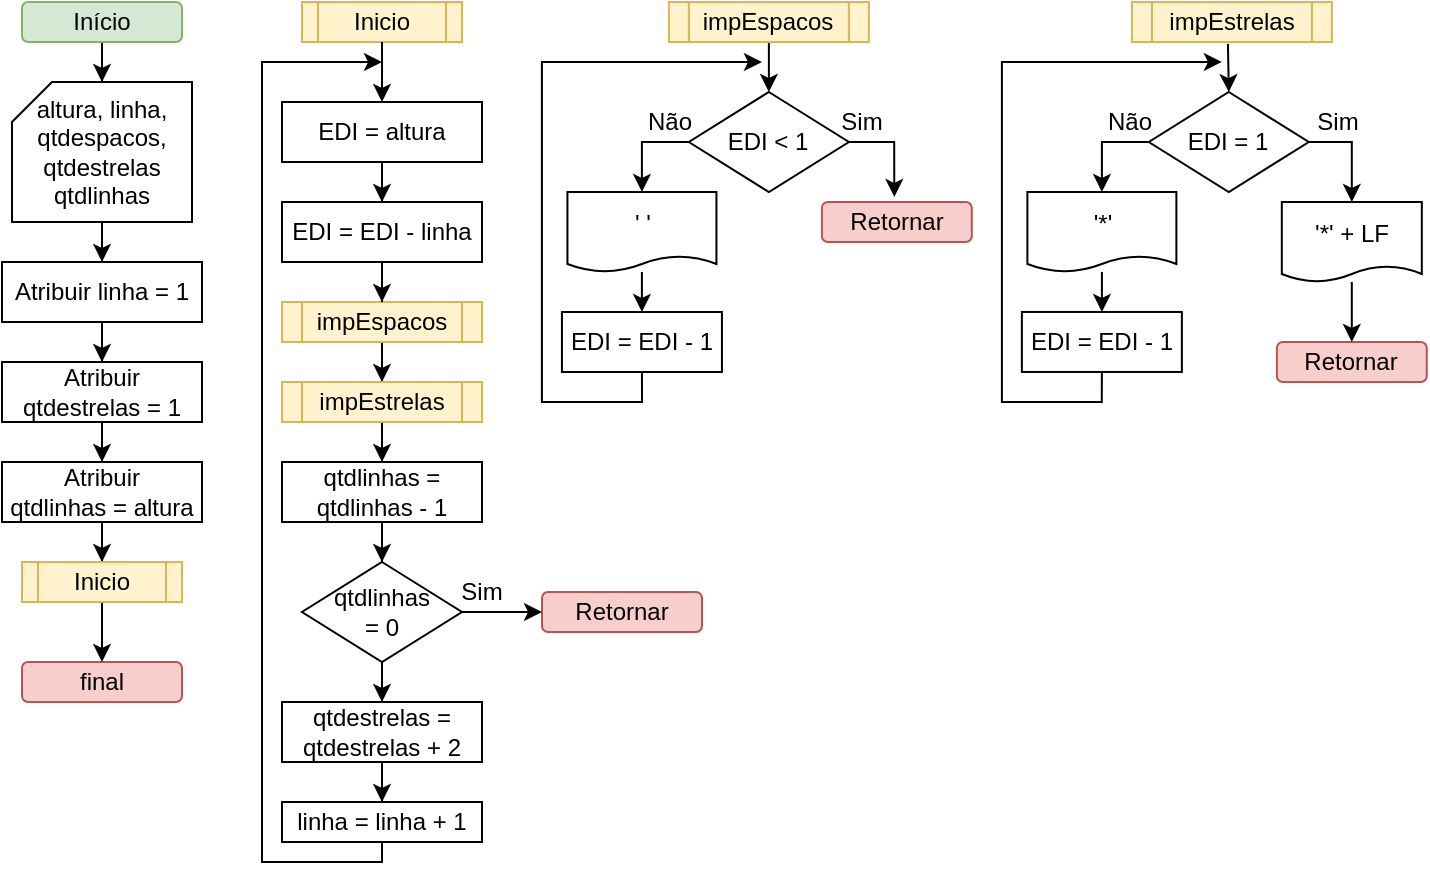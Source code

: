 <mxfile version="14.9.6" type="device"><diagram id="C5RBs43oDa-KdzZeNtuy" name="Page-1"><mxGraphModel dx="931" dy="563" grid="1" gridSize="10" guides="1" tooltips="1" connect="1" arrows="1" fold="1" page="1" pageScale="1" pageWidth="827" pageHeight="1169" math="0" shadow="0"><root><mxCell id="WIyWlLk6GJQsqaUBKTNV-0"/><mxCell id="WIyWlLk6GJQsqaUBKTNV-1" parent="WIyWlLk6GJQsqaUBKTNV-0"/><mxCell id="No4_N6r1btiwLpPyv4z4-10" value="" style="edgeStyle=orthogonalEdgeStyle;rounded=0;orthogonalLoop=1;jettySize=auto;html=1;" parent="WIyWlLk6GJQsqaUBKTNV-1" source="No4_N6r1btiwLpPyv4z4-1" target="No4_N6r1btiwLpPyv4z4-9" edge="1"><mxGeometry relative="1" as="geometry"/></mxCell><mxCell id="No4_N6r1btiwLpPyv4z4-1" value="Início" style="rounded=1;whiteSpace=wrap;html=1;fillColor=#d5e8d4;strokeColor=#82b366;" parent="WIyWlLk6GJQsqaUBKTNV-1" vertex="1"><mxGeometry x="70" y="40" width="80" height="20" as="geometry"/></mxCell><mxCell id="No4_N6r1btiwLpPyv4z4-12" value="" style="edgeStyle=orthogonalEdgeStyle;rounded=0;orthogonalLoop=1;jettySize=auto;html=1;" parent="WIyWlLk6GJQsqaUBKTNV-1" source="No4_N6r1btiwLpPyv4z4-9" target="No4_N6r1btiwLpPyv4z4-11" edge="1"><mxGeometry relative="1" as="geometry"/></mxCell><mxCell id="No4_N6r1btiwLpPyv4z4-9" value="altura, linha,&lt;br&gt;qtdespacos,&lt;br&gt;qtdestrelas&lt;br&gt;qtdlinhas" style="shape=card;whiteSpace=wrap;html=1;size=20;" parent="WIyWlLk6GJQsqaUBKTNV-1" vertex="1"><mxGeometry x="65" y="80" width="90" height="70" as="geometry"/></mxCell><mxCell id="No4_N6r1btiwLpPyv4z4-14" value="" style="edgeStyle=orthogonalEdgeStyle;rounded=0;orthogonalLoop=1;jettySize=auto;html=1;" parent="WIyWlLk6GJQsqaUBKTNV-1" source="No4_N6r1btiwLpPyv4z4-11" target="No4_N6r1btiwLpPyv4z4-13" edge="1"><mxGeometry relative="1" as="geometry"/></mxCell><mxCell id="No4_N6r1btiwLpPyv4z4-11" value="Atribuir linha = 1" style="whiteSpace=wrap;html=1;" parent="WIyWlLk6GJQsqaUBKTNV-1" vertex="1"><mxGeometry x="60" y="170" width="100" height="30" as="geometry"/></mxCell><mxCell id="No4_N6r1btiwLpPyv4z4-16" value="" style="edgeStyle=orthogonalEdgeStyle;rounded=0;orthogonalLoop=1;jettySize=auto;html=1;" parent="WIyWlLk6GJQsqaUBKTNV-1" source="No4_N6r1btiwLpPyv4z4-13" target="No4_N6r1btiwLpPyv4z4-15" edge="1"><mxGeometry relative="1" as="geometry"/></mxCell><mxCell id="No4_N6r1btiwLpPyv4z4-13" value="Atribuir qtdestrelas = 1" style="whiteSpace=wrap;html=1;" parent="WIyWlLk6GJQsqaUBKTNV-1" vertex="1"><mxGeometry x="60" y="220" width="100" height="30" as="geometry"/></mxCell><mxCell id="No4_N6r1btiwLpPyv4z4-69" value="" style="edgeStyle=orthogonalEdgeStyle;rounded=0;orthogonalLoop=1;jettySize=auto;html=1;" parent="WIyWlLk6GJQsqaUBKTNV-1" source="No4_N6r1btiwLpPyv4z4-15" target="No4_N6r1btiwLpPyv4z4-68" edge="1"><mxGeometry relative="1" as="geometry"/></mxCell><mxCell id="No4_N6r1btiwLpPyv4z4-15" value="Atribuir &lt;br&gt;qtdlinhas = altura" style="whiteSpace=wrap;html=1;" parent="WIyWlLk6GJQsqaUBKTNV-1" vertex="1"><mxGeometry x="60" y="270" width="100" height="30" as="geometry"/></mxCell><mxCell id="No4_N6r1btiwLpPyv4z4-45" value="Inicio" style="shape=process;whiteSpace=wrap;html=1;backgroundOutline=1;fillColor=#fff2cc;strokeColor=#d6b656;" parent="WIyWlLk6GJQsqaUBKTNV-1" vertex="1"><mxGeometry x="210" y="40" width="80" height="20" as="geometry"/></mxCell><mxCell id="No4_N6r1btiwLpPyv4z4-46" value="Retornar" style="rounded=1;whiteSpace=wrap;html=1;fillColor=#f8cecc;strokeColor=#b85450;" parent="WIyWlLk6GJQsqaUBKTNV-1" vertex="1"><mxGeometry x="330" y="335" width="80" height="20" as="geometry"/></mxCell><mxCell id="No4_N6r1btiwLpPyv4z4-47" value="" style="edgeStyle=orthogonalEdgeStyle;rounded=0;orthogonalLoop=1;jettySize=auto;html=1;exitX=0.5;exitY=1;exitDx=0;exitDy=0;" parent="WIyWlLk6GJQsqaUBKTNV-1" source="No4_N6r1btiwLpPyv4z4-45" target="No4_N6r1btiwLpPyv4z4-49" edge="1"><mxGeometry relative="1" as="geometry"><mxPoint x="250" y="70" as="sourcePoint"/></mxGeometry></mxCell><mxCell id="No4_N6r1btiwLpPyv4z4-48" value="" style="edgeStyle=orthogonalEdgeStyle;rounded=0;orthogonalLoop=1;jettySize=auto;html=1;" parent="WIyWlLk6GJQsqaUBKTNV-1" source="No4_N6r1btiwLpPyv4z4-49" target="No4_N6r1btiwLpPyv4z4-55" edge="1"><mxGeometry relative="1" as="geometry"/></mxCell><mxCell id="No4_N6r1btiwLpPyv4z4-49" value="EDI = altura" style="whiteSpace=wrap;html=1;" parent="WIyWlLk6GJQsqaUBKTNV-1" vertex="1"><mxGeometry x="200" y="90" width="100" height="30" as="geometry"/></mxCell><mxCell id="No4_N6r1btiwLpPyv4z4-50" value="" style="edgeStyle=orthogonalEdgeStyle;rounded=0;orthogonalLoop=1;jettySize=auto;html=1;" parent="WIyWlLk6GJQsqaUBKTNV-1" source="No4_N6r1btiwLpPyv4z4-51" target="No4_N6r1btiwLpPyv4z4-53" edge="1"><mxGeometry relative="1" as="geometry"/></mxCell><mxCell id="No4_N6r1btiwLpPyv4z4-51" value="impEspacos" style="shape=process;whiteSpace=wrap;html=1;backgroundOutline=1;fillColor=#fff2cc;strokeColor=#d6b656;" parent="WIyWlLk6GJQsqaUBKTNV-1" vertex="1"><mxGeometry x="200" y="190" width="100" height="20" as="geometry"/></mxCell><mxCell id="No4_N6r1btiwLpPyv4z4-52" value="" style="edgeStyle=orthogonalEdgeStyle;rounded=0;orthogonalLoop=1;jettySize=auto;html=1;" parent="WIyWlLk6GJQsqaUBKTNV-1" source="No4_N6r1btiwLpPyv4z4-53" target="No4_N6r1btiwLpPyv4z4-57" edge="1"><mxGeometry relative="1" as="geometry"/></mxCell><mxCell id="No4_N6r1btiwLpPyv4z4-53" value="impEstrelas" style="shape=process;whiteSpace=wrap;html=1;backgroundOutline=1;fillColor=#fff2cc;strokeColor=#d6b656;" parent="WIyWlLk6GJQsqaUBKTNV-1" vertex="1"><mxGeometry x="200" y="230" width="100" height="20" as="geometry"/></mxCell><mxCell id="No4_N6r1btiwLpPyv4z4-54" value="" style="edgeStyle=orthogonalEdgeStyle;rounded=0;orthogonalLoop=1;jettySize=auto;html=1;" parent="WIyWlLk6GJQsqaUBKTNV-1" source="No4_N6r1btiwLpPyv4z4-55" target="No4_N6r1btiwLpPyv4z4-51" edge="1"><mxGeometry relative="1" as="geometry"><mxPoint x="250" y="210" as="targetPoint"/></mxGeometry></mxCell><mxCell id="No4_N6r1btiwLpPyv4z4-55" value="EDI = EDI - linha" style="whiteSpace=wrap;html=1;" parent="WIyWlLk6GJQsqaUBKTNV-1" vertex="1"><mxGeometry x="200" y="140" width="100" height="30" as="geometry"/></mxCell><mxCell id="No4_N6r1btiwLpPyv4z4-56" value="" style="edgeStyle=orthogonalEdgeStyle;rounded=0;orthogonalLoop=1;jettySize=auto;html=1;" parent="WIyWlLk6GJQsqaUBKTNV-1" source="No4_N6r1btiwLpPyv4z4-57" target="No4_N6r1btiwLpPyv4z4-60" edge="1"><mxGeometry relative="1" as="geometry"/></mxCell><mxCell id="No4_N6r1btiwLpPyv4z4-57" value="qtdlinhas = qtdlinhas - 1" style="whiteSpace=wrap;html=1;" parent="WIyWlLk6GJQsqaUBKTNV-1" vertex="1"><mxGeometry x="200" y="270" width="100" height="30" as="geometry"/></mxCell><mxCell id="No4_N6r1btiwLpPyv4z4-58" value="" style="edgeStyle=orthogonalEdgeStyle;rounded=0;orthogonalLoop=1;jettySize=auto;html=1;" parent="WIyWlLk6GJQsqaUBKTNV-1" source="No4_N6r1btiwLpPyv4z4-60" target="No4_N6r1btiwLpPyv4z4-62" edge="1"><mxGeometry relative="1" as="geometry"/></mxCell><mxCell id="2KngbIbvb7lWcnKWCdYe-80" value="" style="edgeStyle=orthogonalEdgeStyle;rounded=0;orthogonalLoop=1;jettySize=auto;html=1;" edge="1" parent="WIyWlLk6GJQsqaUBKTNV-1" source="No4_N6r1btiwLpPyv4z4-60" target="No4_N6r1btiwLpPyv4z4-46"><mxGeometry relative="1" as="geometry"/></mxCell><mxCell id="No4_N6r1btiwLpPyv4z4-60" value="qtdlinhas&lt;br&gt;= 0" style="rhombus;whiteSpace=wrap;html=1;" parent="WIyWlLk6GJQsqaUBKTNV-1" vertex="1"><mxGeometry x="210" y="320" width="80" height="50" as="geometry"/></mxCell><mxCell id="No4_N6r1btiwLpPyv4z4-61" value="" style="edgeStyle=orthogonalEdgeStyle;rounded=0;orthogonalLoop=1;jettySize=auto;html=1;" parent="WIyWlLk6GJQsqaUBKTNV-1" source="No4_N6r1btiwLpPyv4z4-62" target="No4_N6r1btiwLpPyv4z4-64" edge="1"><mxGeometry relative="1" as="geometry"/></mxCell><mxCell id="No4_N6r1btiwLpPyv4z4-62" value="qtdestrelas = qtdestrelas&amp;nbsp;+ 2" style="whiteSpace=wrap;html=1;" parent="WIyWlLk6GJQsqaUBKTNV-1" vertex="1"><mxGeometry x="200" y="390" width="100" height="30" as="geometry"/></mxCell><mxCell id="No4_N6r1btiwLpPyv4z4-63" style="edgeStyle=orthogonalEdgeStyle;rounded=0;orthogonalLoop=1;jettySize=auto;html=1;exitX=0.5;exitY=1;exitDx=0;exitDy=0;" parent="WIyWlLk6GJQsqaUBKTNV-1" source="No4_N6r1btiwLpPyv4z4-64" edge="1"><mxGeometry relative="1" as="geometry"><mxPoint x="250" y="70" as="targetPoint"/><Array as="points"><mxPoint x="250" y="470"/><mxPoint x="190" y="470"/><mxPoint x="190" y="70"/></Array></mxGeometry></mxCell><mxCell id="No4_N6r1btiwLpPyv4z4-64" value="linha = linha&amp;nbsp;+ 1" style="whiteSpace=wrap;html=1;" parent="WIyWlLk6GJQsqaUBKTNV-1" vertex="1"><mxGeometry x="200" y="440" width="100" height="20" as="geometry"/></mxCell><mxCell id="No4_N6r1btiwLpPyv4z4-65" value="final" style="rounded=1;whiteSpace=wrap;html=1;fillColor=#f8cecc;strokeColor=#b85450;" parent="WIyWlLk6GJQsqaUBKTNV-1" vertex="1"><mxGeometry x="70" y="370" width="80" height="20" as="geometry"/></mxCell><mxCell id="No4_N6r1btiwLpPyv4z4-67" value="Sim" style="text;html=1;strokeColor=none;fillColor=none;align=center;verticalAlign=middle;whiteSpace=wrap;rounded=0;" parent="WIyWlLk6GJQsqaUBKTNV-1" vertex="1"><mxGeometry x="280" y="320" width="40" height="30" as="geometry"/></mxCell><mxCell id="No4_N6r1btiwLpPyv4z4-70" value="" style="edgeStyle=orthogonalEdgeStyle;rounded=0;orthogonalLoop=1;jettySize=auto;html=1;" parent="WIyWlLk6GJQsqaUBKTNV-1" source="No4_N6r1btiwLpPyv4z4-68" target="No4_N6r1btiwLpPyv4z4-65" edge="1"><mxGeometry relative="1" as="geometry"/></mxCell><mxCell id="No4_N6r1btiwLpPyv4z4-68" value="Inicio" style="shape=process;whiteSpace=wrap;html=1;backgroundOutline=1;fillColor=#fff2cc;strokeColor=#d6b656;" parent="WIyWlLk6GJQsqaUBKTNV-1" vertex="1"><mxGeometry x="70" y="320" width="80" height="20" as="geometry"/></mxCell><mxCell id="2KngbIbvb7lWcnKWCdYe-20" style="edgeStyle=orthogonalEdgeStyle;rounded=0;orthogonalLoop=1;jettySize=auto;html=1;exitX=0.5;exitY=1;exitDx=0;exitDy=0;entryX=0.5;entryY=0;entryDx=0;entryDy=0;" edge="1" parent="WIyWlLk6GJQsqaUBKTNV-1" source="No4_N6r1btiwLpPyv4z4-71" target="No4_N6r1btiwLpPyv4z4-72"><mxGeometry relative="1" as="geometry"><mxPoint x="443.44" y="65" as="sourcePoint"/></mxGeometry></mxCell><mxCell id="No4_N6r1btiwLpPyv4z4-71" value="impEspacos" style="shape=process;whiteSpace=wrap;html=1;backgroundOutline=1;fillColor=#fff2cc;strokeColor=#d6b656;" parent="WIyWlLk6GJQsqaUBKTNV-1" vertex="1"><mxGeometry x="393.44" y="40" width="100" height="20" as="geometry"/></mxCell><mxCell id="2KngbIbvb7lWcnKWCdYe-21" style="edgeStyle=orthogonalEdgeStyle;rounded=0;orthogonalLoop=1;jettySize=auto;html=1;exitX=0;exitY=0.5;exitDx=0;exitDy=0;entryX=0.5;entryY=0;entryDx=0;entryDy=0;" edge="1" parent="WIyWlLk6GJQsqaUBKTNV-1" source="No4_N6r1btiwLpPyv4z4-72" target="2KngbIbvb7lWcnKWCdYe-17"><mxGeometry relative="1" as="geometry"><Array as="points"><mxPoint x="379.97" y="110"/><mxPoint x="379.97" y="125"/></Array></mxGeometry></mxCell><mxCell id="2KngbIbvb7lWcnKWCdYe-27" style="edgeStyle=orthogonalEdgeStyle;rounded=0;orthogonalLoop=1;jettySize=auto;html=1;exitX=1;exitY=0.5;exitDx=0;exitDy=0;entryX=0.483;entryY=-0.128;entryDx=0;entryDy=0;entryPerimeter=0;" edge="1" parent="WIyWlLk6GJQsqaUBKTNV-1" source="No4_N6r1btiwLpPyv4z4-72" target="2KngbIbvb7lWcnKWCdYe-25"><mxGeometry relative="1" as="geometry"><mxPoint x="442.97" y="305" as="targetPoint"/><Array as="points"><mxPoint x="505.97" y="110"/></Array></mxGeometry></mxCell><mxCell id="No4_N6r1btiwLpPyv4z4-72" value="EDI &amp;lt; 1" style="rhombus;whiteSpace=wrap;html=1;" parent="WIyWlLk6GJQsqaUBKTNV-1" vertex="1"><mxGeometry x="403.44" y="85" width="80" height="50" as="geometry"/></mxCell><mxCell id="2KngbIbvb7lWcnKWCdYe-1" value="impEstrelas" style="shape=process;whiteSpace=wrap;html=1;backgroundOutline=1;fillColor=#fff2cc;strokeColor=#d6b656;" vertex="1" parent="WIyWlLk6GJQsqaUBKTNV-1"><mxGeometry x="624.98" y="40" width="99.96" height="20" as="geometry"/></mxCell><mxCell id="2KngbIbvb7lWcnKWCdYe-22" value="" style="edgeStyle=orthogonalEdgeStyle;rounded=0;orthogonalLoop=1;jettySize=auto;html=1;entryX=0.5;entryY=0;entryDx=0;entryDy=0;" edge="1" parent="WIyWlLk6GJQsqaUBKTNV-1" source="2KngbIbvb7lWcnKWCdYe-17" target="2KngbIbvb7lWcnKWCdYe-18"><mxGeometry relative="1" as="geometry"/></mxCell><mxCell id="2KngbIbvb7lWcnKWCdYe-17" value="' '" style="shape=document;whiteSpace=wrap;html=1;boundedLbl=1;rounded=0;size=0.2;" vertex="1" parent="WIyWlLk6GJQsqaUBKTNV-1"><mxGeometry x="342.72" y="135" width="74.5" height="40" as="geometry"/></mxCell><mxCell id="2KngbIbvb7lWcnKWCdYe-79" style="edgeStyle=orthogonalEdgeStyle;rounded=0;orthogonalLoop=1;jettySize=auto;html=1;exitX=0.5;exitY=1;exitDx=0;exitDy=0;" edge="1" parent="WIyWlLk6GJQsqaUBKTNV-1" source="2KngbIbvb7lWcnKWCdYe-18"><mxGeometry relative="1" as="geometry"><mxPoint x="439.97" y="70" as="targetPoint"/><Array as="points"><mxPoint x="379.97" y="240"/><mxPoint x="329.97" y="240"/><mxPoint x="329.97" y="70"/></Array></mxGeometry></mxCell><mxCell id="2KngbIbvb7lWcnKWCdYe-18" value="EDI = EDI - 1" style="whiteSpace=wrap;html=1;" vertex="1" parent="WIyWlLk6GJQsqaUBKTNV-1"><mxGeometry x="339.97" y="195" width="80" height="30" as="geometry"/></mxCell><mxCell id="2KngbIbvb7lWcnKWCdYe-25" value="Retornar" style="rounded=1;whiteSpace=wrap;html=1;fillColor=#f8cecc;strokeColor=#b85450;" vertex="1" parent="WIyWlLk6GJQsqaUBKTNV-1"><mxGeometry x="469.94" y="140.0" width="74.96" height="20" as="geometry"/></mxCell><mxCell id="2KngbIbvb7lWcnKWCdYe-29" value="Sim" style="text;html=1;strokeColor=none;fillColor=none;align=center;verticalAlign=middle;whiteSpace=wrap;rounded=0;" vertex="1" parent="WIyWlLk6GJQsqaUBKTNV-1"><mxGeometry x="469.94" y="85" width="40" height="30" as="geometry"/></mxCell><mxCell id="2KngbIbvb7lWcnKWCdYe-48" value="Não" style="text;html=1;strokeColor=none;fillColor=none;align=center;verticalAlign=middle;whiteSpace=wrap;rounded=0;" vertex="1" parent="WIyWlLk6GJQsqaUBKTNV-1"><mxGeometry x="373.97" y="85" width="40" height="30" as="geometry"/></mxCell><mxCell id="2KngbIbvb7lWcnKWCdYe-53" style="edgeStyle=orthogonalEdgeStyle;rounded=0;orthogonalLoop=1;jettySize=auto;html=1;exitX=0.48;exitY=1.047;exitDx=0;exitDy=0;entryX=0.5;entryY=0;entryDx=0;entryDy=0;exitPerimeter=0;" edge="1" target="2KngbIbvb7lWcnKWCdYe-56" parent="WIyWlLk6GJQsqaUBKTNV-1" source="2KngbIbvb7lWcnKWCdYe-1"><mxGeometry relative="1" as="geometry"><mxPoint x="673.41" y="65.01" as="sourcePoint"/></mxGeometry></mxCell><mxCell id="2KngbIbvb7lWcnKWCdYe-77" style="edgeStyle=orthogonalEdgeStyle;rounded=0;orthogonalLoop=1;jettySize=auto;html=1;exitX=1;exitY=0.5;exitDx=0;exitDy=0;entryX=0.5;entryY=0;entryDx=0;entryDy=0;" edge="1" parent="WIyWlLk6GJQsqaUBKTNV-1" source="2KngbIbvb7lWcnKWCdYe-56" target="2KngbIbvb7lWcnKWCdYe-69"><mxGeometry relative="1" as="geometry"/></mxCell><mxCell id="2KngbIbvb7lWcnKWCdYe-56" value="EDI = 1" style="rhombus;whiteSpace=wrap;html=1;" vertex="1" parent="WIyWlLk6GJQsqaUBKTNV-1"><mxGeometry x="633.41" y="85.01" width="80" height="50" as="geometry"/></mxCell><mxCell id="2KngbIbvb7lWcnKWCdYe-71" value="" style="edgeStyle=orthogonalEdgeStyle;rounded=0;orthogonalLoop=1;jettySize=auto;html=1;" edge="1" parent="WIyWlLk6GJQsqaUBKTNV-1" source="2KngbIbvb7lWcnKWCdYe-60"><mxGeometry relative="1" as="geometry"><mxPoint x="630.034" y="185" as="targetPoint"/></mxGeometry></mxCell><mxCell id="2KngbIbvb7lWcnKWCdYe-64" value="Retornar" style="rounded=1;whiteSpace=wrap;html=1;fillColor=#f8cecc;strokeColor=#b85450;" vertex="1" parent="WIyWlLk6GJQsqaUBKTNV-1"><mxGeometry x="697.43" y="209.99" width="74.96" height="20" as="geometry"/></mxCell><mxCell id="2KngbIbvb7lWcnKWCdYe-65" value="Sim" style="text;html=1;strokeColor=none;fillColor=none;align=center;verticalAlign=middle;whiteSpace=wrap;rounded=0;" vertex="1" parent="WIyWlLk6GJQsqaUBKTNV-1"><mxGeometry x="708.37" y="85.01" width="40" height="30" as="geometry"/></mxCell><mxCell id="2KngbIbvb7lWcnKWCdYe-81" value="" style="edgeStyle=orthogonalEdgeStyle;rounded=0;orthogonalLoop=1;jettySize=auto;html=1;" edge="1" parent="WIyWlLk6GJQsqaUBKTNV-1" source="2KngbIbvb7lWcnKWCdYe-69" target="2KngbIbvb7lWcnKWCdYe-64"><mxGeometry relative="1" as="geometry"/></mxCell><mxCell id="2KngbIbvb7lWcnKWCdYe-69" value="'*' + LF" style="shape=document;whiteSpace=wrap;html=1;boundedLbl=1;rounded=0;size=0.2;" vertex="1" parent="WIyWlLk6GJQsqaUBKTNV-1"><mxGeometry x="699.91" y="139.99" width="70" height="40" as="geometry"/></mxCell><mxCell id="2KngbIbvb7lWcnKWCdYe-82" style="edgeStyle=orthogonalEdgeStyle;rounded=0;orthogonalLoop=1;jettySize=auto;html=1;exitX=0;exitY=0.5;exitDx=0;exitDy=0;entryX=0.5;entryY=0;entryDx=0;entryDy=0;" edge="1" target="2KngbIbvb7lWcnKWCdYe-84" parent="WIyWlLk6GJQsqaUBKTNV-1"><mxGeometry relative="1" as="geometry"><mxPoint x="633.41" y="109.98" as="sourcePoint"/><Array as="points"><mxPoint x="609.94" y="109.98"/><mxPoint x="609.94" y="124.98"/></Array></mxGeometry></mxCell><mxCell id="2KngbIbvb7lWcnKWCdYe-83" value="" style="edgeStyle=orthogonalEdgeStyle;rounded=0;orthogonalLoop=1;jettySize=auto;html=1;entryX=0.5;entryY=0;entryDx=0;entryDy=0;" edge="1" source="2KngbIbvb7lWcnKWCdYe-84" target="2KngbIbvb7lWcnKWCdYe-86" parent="WIyWlLk6GJQsqaUBKTNV-1"><mxGeometry relative="1" as="geometry"/></mxCell><mxCell id="2KngbIbvb7lWcnKWCdYe-84" value="'*'" style="shape=document;whiteSpace=wrap;html=1;boundedLbl=1;rounded=0;size=0.2;" vertex="1" parent="WIyWlLk6GJQsqaUBKTNV-1"><mxGeometry x="572.69" y="134.98" width="74.5" height="40" as="geometry"/></mxCell><mxCell id="2KngbIbvb7lWcnKWCdYe-85" style="edgeStyle=orthogonalEdgeStyle;rounded=0;orthogonalLoop=1;jettySize=auto;html=1;exitX=0.5;exitY=1;exitDx=0;exitDy=0;" edge="1" source="2KngbIbvb7lWcnKWCdYe-86" parent="WIyWlLk6GJQsqaUBKTNV-1"><mxGeometry relative="1" as="geometry"><mxPoint x="669.94" y="69.98" as="targetPoint"/><Array as="points"><mxPoint x="609.97" y="240"/><mxPoint x="559.97" y="240"/><mxPoint x="559.97" y="70"/></Array></mxGeometry></mxCell><mxCell id="2KngbIbvb7lWcnKWCdYe-86" value="EDI = EDI - 1" style="whiteSpace=wrap;html=1;" vertex="1" parent="WIyWlLk6GJQsqaUBKTNV-1"><mxGeometry x="569.94" y="194.98" width="80" height="30" as="geometry"/></mxCell><mxCell id="2KngbIbvb7lWcnKWCdYe-87" value="Não" style="text;html=1;strokeColor=none;fillColor=none;align=center;verticalAlign=middle;whiteSpace=wrap;rounded=0;" vertex="1" parent="WIyWlLk6GJQsqaUBKTNV-1"><mxGeometry x="603.94" y="84.98" width="40" height="30" as="geometry"/></mxCell></root></mxGraphModel></diagram></mxfile>